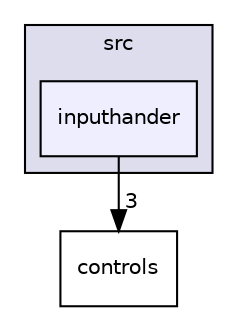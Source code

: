 digraph "src/inputhander" {
  compound=true
  node [ fontsize="10", fontname="Helvetica"];
  edge [ labelfontsize="10", labelfontname="Helvetica"];
  subgraph clusterdir_68267d1309a1af8e8297ef4c3efbcdba {
    graph [ bgcolor="#ddddee", pencolor="black", label="src" fontname="Helvetica", fontsize="10", URL="dir_68267d1309a1af8e8297ef4c3efbcdba.html"]
  dir_2be1475c5651cf9436dc29a100325611 [shape=box, label="inputhander", style="filled", fillcolor="#eeeeff", pencolor="black", URL="dir_2be1475c5651cf9436dc29a100325611.html"];
  }
  dir_7afd03d72c1de07a6d47e666c364824c [shape=box label="controls" URL="dir_7afd03d72c1de07a6d47e666c364824c.html"];
  dir_2be1475c5651cf9436dc29a100325611->dir_7afd03d72c1de07a6d47e666c364824c [headlabel="3", labeldistance=1.5 headhref="dir_000004_000001.html"];
}
